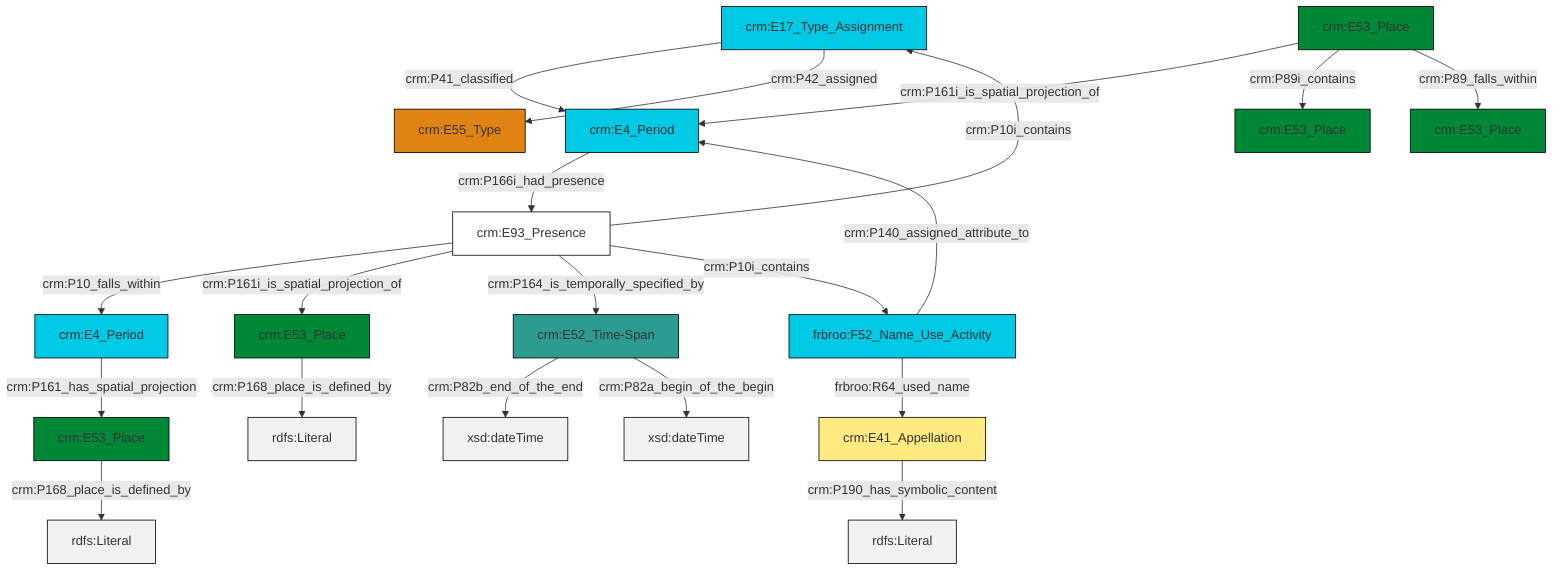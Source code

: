 graph TD
classDef Literal fill:#f2f2f2,stroke:#000000;
classDef CRM_Entity fill:#FFFFFF,stroke:#000000;
classDef Temporal_Entity fill:#00C9E6, stroke:#000000;
classDef Type fill:#E18312, stroke:#000000;
classDef Time-Span fill:#2C9C91, stroke:#000000;
classDef Appellation fill:#FFEB7F, stroke:#000000;
classDef Place fill:#008836, stroke:#000000;
classDef Persistent_Item fill:#B266B2, stroke:#000000;
classDef Conceptual_Object fill:#FFD700, stroke:#000000;
classDef Physical_Thing fill:#D2B48C, stroke:#000000;
classDef Actor fill:#f58aad, stroke:#000000;
classDef PC_Classes fill:#4ce600, stroke:#000000;
classDef Multi fill:#cccccc,stroke:#000000;

0["crm:E17_Type_Assignment"]:::Temporal_Entity -->|crm:P41_classified| 1["crm:E4_Period"]:::Temporal_Entity
0["crm:E17_Type_Assignment"]:::Temporal_Entity -->|crm:P42_assigned| 4["crm:E55_Type"]:::Type
5["crm:E93_Presence"]:::CRM_Entity -->|crm:P10_falls_within| 6["crm:E4_Period"]:::Temporal_Entity
5["crm:E93_Presence"]:::CRM_Entity -->|crm:P161i_is_spatial_projection_of| 9["crm:E53_Place"]:::Place
5["crm:E93_Presence"]:::CRM_Entity -->|crm:P164_is_temporally_specified_by| 10["crm:E52_Time-Span"]:::Time-Span
7["frbroo:F52_Name_Use_Activity"]:::Temporal_Entity -->|crm:P140_assigned_attribute_to| 1["crm:E4_Period"]:::Temporal_Entity
2["crm:E53_Place"]:::Place -->|crm:P161i_is_spatial_projection_of| 1["crm:E4_Period"]:::Temporal_Entity
2["crm:E53_Place"]:::Place -->|crm:P89i_contains| 13["crm:E53_Place"]:::Place
10["crm:E52_Time-Span"]:::Time-Span -->|crm:P82b_end_of_the_end| 14[xsd:dateTime]:::Literal
15["crm:E41_Appellation"]:::Appellation -->|crm:P190_has_symbolic_content| 16[rdfs:Literal]:::Literal
7["frbroo:F52_Name_Use_Activity"]:::Temporal_Entity -->|frbroo:R64_used_name| 15["crm:E41_Appellation"]:::Appellation
10["crm:E52_Time-Span"]:::Time-Span -->|crm:P82a_begin_of_the_begin| 18[xsd:dateTime]:::Literal
5["crm:E93_Presence"]:::CRM_Entity -->|crm:P10i_contains| 7["frbroo:F52_Name_Use_Activity"]:::Temporal_Entity
6["crm:E4_Period"]:::Temporal_Entity -->|crm:P161_has_spatial_projection| 22["crm:E53_Place"]:::Place
5["crm:E93_Presence"]:::CRM_Entity -->|crm:P10i_contains| 0["crm:E17_Type_Assignment"]:::Temporal_Entity
1["crm:E4_Period"]:::Temporal_Entity -->|crm:P166i_had_presence| 5["crm:E93_Presence"]:::CRM_Entity
9["crm:E53_Place"]:::Place -->|crm:P168_place_is_defined_by| 26[rdfs:Literal]:::Literal
22["crm:E53_Place"]:::Place -->|crm:P168_place_is_defined_by| 27[rdfs:Literal]:::Literal
2["crm:E53_Place"]:::Place -->|crm:P89_falls_within| 19["crm:E53_Place"]:::Place